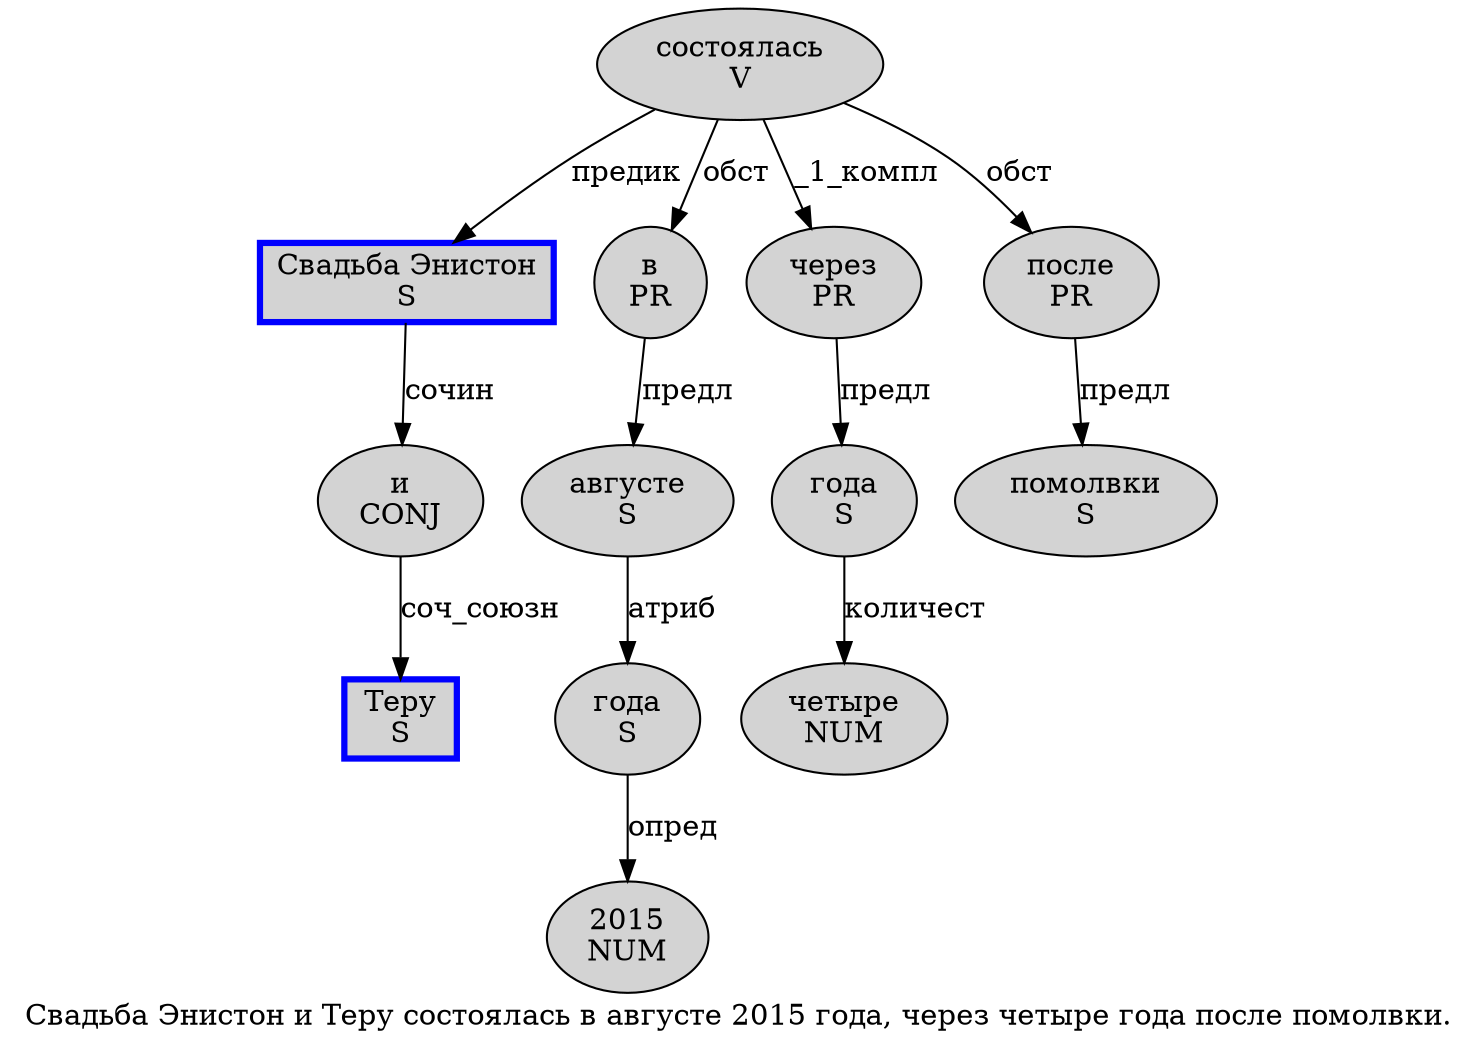digraph SENTENCE_1433 {
	graph [label="Свадьба Энистон и Теру состоялась в августе 2015 года, через четыре года после помолвки."]
	node [style=filled]
		0 [label="Свадьба Энистон
S" color=blue fillcolor=lightgray penwidth=3 shape=box]
		1 [label="и
CONJ" color="" fillcolor=lightgray penwidth=1 shape=ellipse]
		2 [label="Теру
S" color=blue fillcolor=lightgray penwidth=3 shape=box]
		3 [label="состоялась
V" color="" fillcolor=lightgray penwidth=1 shape=ellipse]
		4 [label="в
PR" color="" fillcolor=lightgray penwidth=1 shape=ellipse]
		5 [label="августе
S" color="" fillcolor=lightgray penwidth=1 shape=ellipse]
		6 [label="2015
NUM" color="" fillcolor=lightgray penwidth=1 shape=ellipse]
		7 [label="года
S" color="" fillcolor=lightgray penwidth=1 shape=ellipse]
		9 [label="через
PR" color="" fillcolor=lightgray penwidth=1 shape=ellipse]
		10 [label="четыре
NUM" color="" fillcolor=lightgray penwidth=1 shape=ellipse]
		11 [label="года
S" color="" fillcolor=lightgray penwidth=1 shape=ellipse]
		12 [label="после
PR" color="" fillcolor=lightgray penwidth=1 shape=ellipse]
		13 [label="помолвки
S" color="" fillcolor=lightgray penwidth=1 shape=ellipse]
			0 -> 1 [label="сочин"]
			11 -> 10 [label="количест"]
			4 -> 5 [label="предл"]
			1 -> 2 [label="соч_союзн"]
			3 -> 0 [label="предик"]
			3 -> 4 [label="обст"]
			3 -> 9 [label="_1_компл"]
			3 -> 12 [label="обст"]
			9 -> 11 [label="предл"]
			7 -> 6 [label="опред"]
			12 -> 13 [label="предл"]
			5 -> 7 [label="атриб"]
}